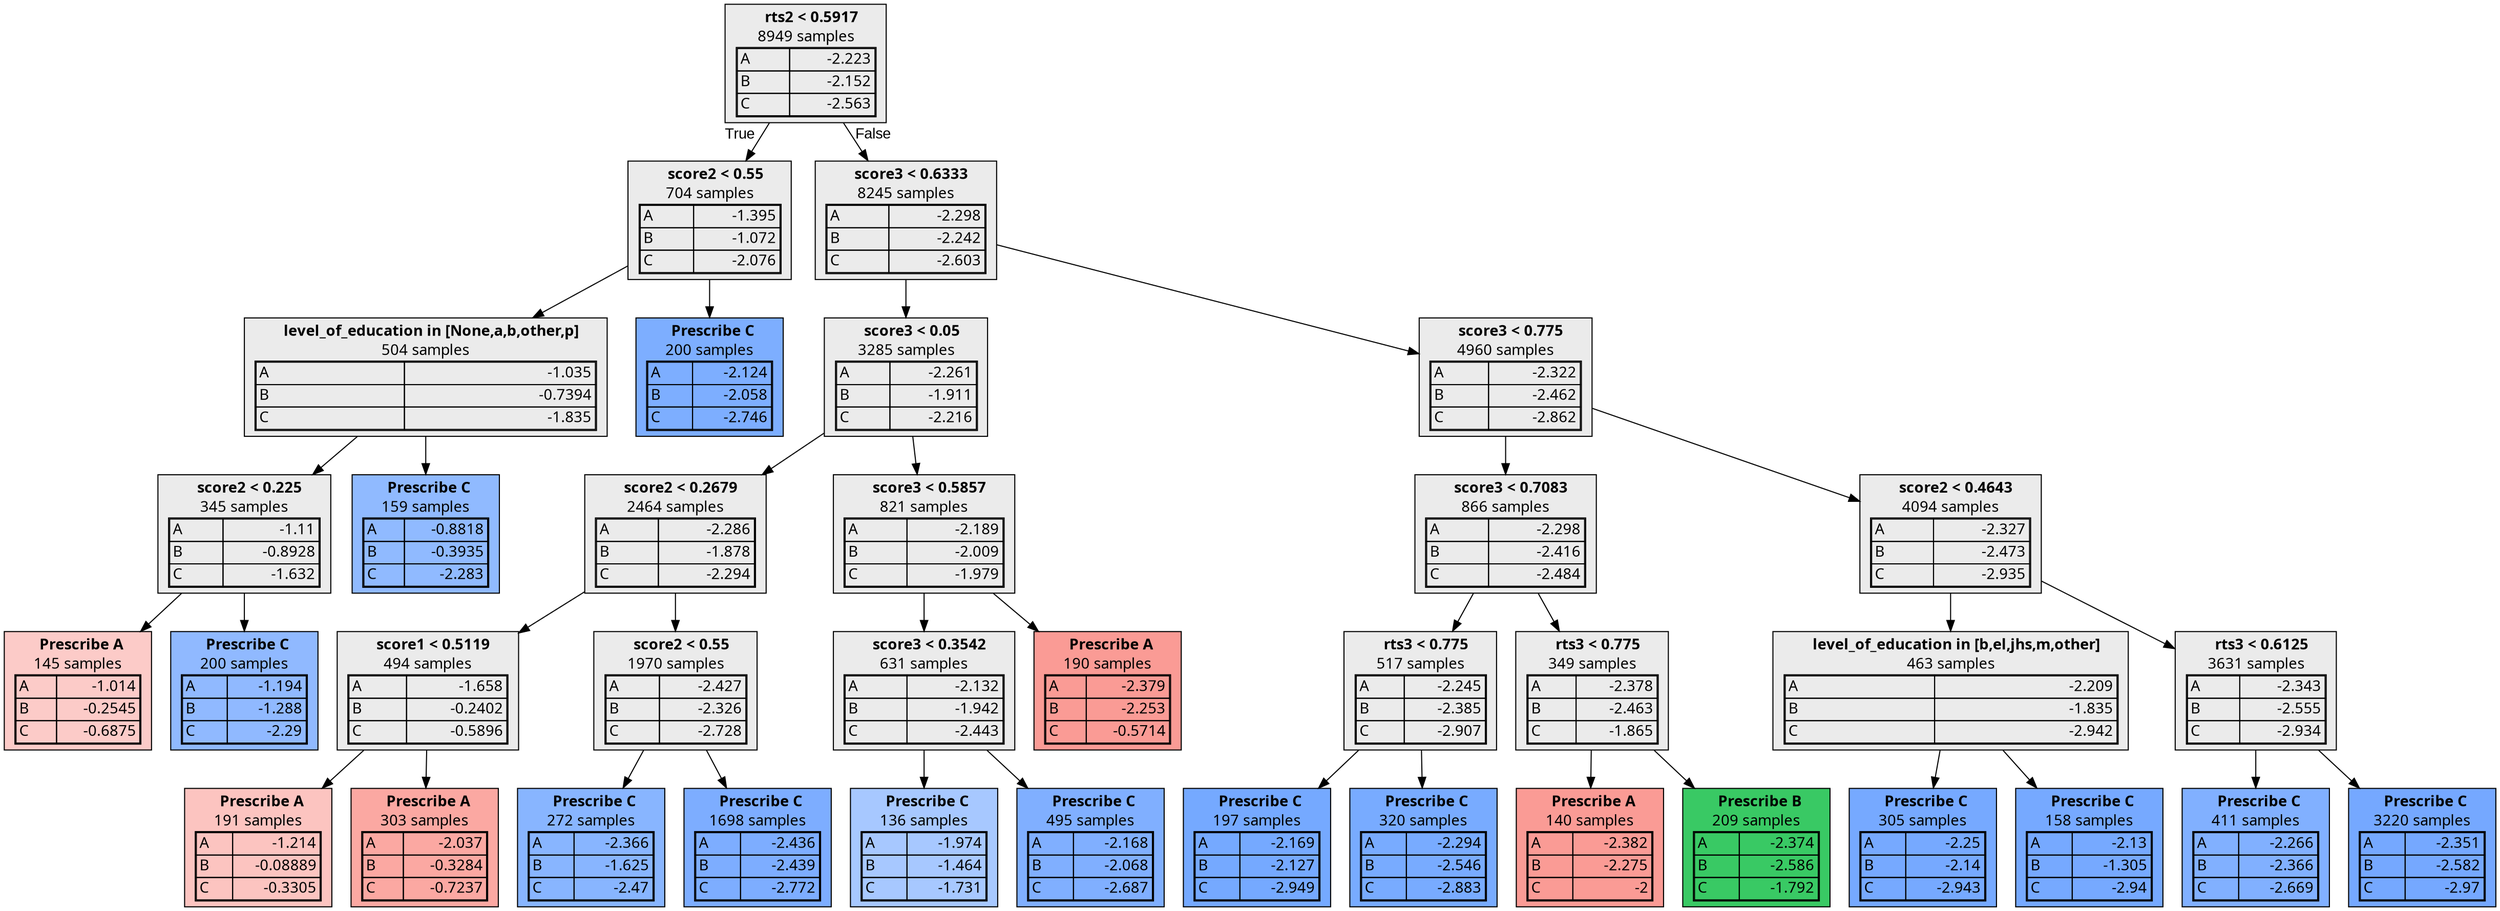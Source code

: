 digraph {
    1 [label=<  <TABLE BORDER="0" CELLPADDING="0">
      <TR>
    <TD>
      <B> rts2 &lt; 0.5917</B>
    </TD>
  </TR>

    <TR>
      <TD>8949 samples</TD>
    </TR>
    <TR>
  <TD>
    <TABLE CELLSPACING="0">
      
        <TR >
    <TD ALIGN="LEFT">A</TD>
    <TD ALIGN="RIGHT">-2.223</TD>
  </TR>
  <TR >
    <TD ALIGN="LEFT">B</TD>
    <TD ALIGN="RIGHT">-2.152</TD>
  </TR>
  <TR class="highlighted">
    <TD ALIGN="LEFT">C</TD>
    <TD ALIGN="RIGHT">-2.563</TD>
  </TR>

    </TABLE>
  </TD>
</TR>

  </TABLE>
>,fillcolor="#EBEBEB",shape=box,fontname="bold arial",style="filled"];
    1 -> 2 [labeldistance=2.5, labelangle=45, headlabel="True",fontname="arial"];
    1 -> 9 [labeldistance=2.5, labelangle=-45, headlabel="False",fontname="arial"];
    2 [label=<  <TABLE BORDER="0" CELLPADDING="0">
      <TR>
    <TD>
      <B> score2 &lt; 0.55</B>
    </TD>
  </TR>

    <TR>
      <TD>704 samples</TD>
    </TR>
    <TR>
  <TD>
    <TABLE CELLSPACING="0">
      
        <TR >
    <TD ALIGN="LEFT">A</TD>
    <TD ALIGN="RIGHT">-1.395</TD>
  </TR>
  <TR >
    <TD ALIGN="LEFT">B</TD>
    <TD ALIGN="RIGHT">-1.072</TD>
  </TR>
  <TR class="highlighted">
    <TD ALIGN="LEFT">C</TD>
    <TD ALIGN="RIGHT">-2.076</TD>
  </TR>

    </TABLE>
  </TD>
</TR>

  </TABLE>
>,fillcolor="#EBEBEB",shape=box,fontname="bold arial",style="filled"];
    2 -> 3;
    2 -> 8;
    3 [label=<  <TABLE BORDER="0" CELLPADDING="0">
      <TR>
    <TD>
      <B> level_of_education in [None,a,b,other,p]</B>
    </TD>
  </TR>

    <TR>
      <TD>504 samples</TD>
    </TR>
    <TR>
  <TD>
    <TABLE CELLSPACING="0">
      
        <TR >
    <TD ALIGN="LEFT">A</TD>
    <TD ALIGN="RIGHT">-1.035</TD>
  </TR>
  <TR >
    <TD ALIGN="LEFT">B</TD>
    <TD ALIGN="RIGHT">-0.7394</TD>
  </TR>
  <TR class="highlighted">
    <TD ALIGN="LEFT">C</TD>
    <TD ALIGN="RIGHT">-1.835</TD>
  </TR>

    </TABLE>
  </TD>
</TR>

  </TABLE>
>,fillcolor="#EBEBEB",shape=box,fontname="bold arial",style="filled"];
    3 -> 4;
    3 -> 7;
    4 [label=<  <TABLE BORDER="0" CELLPADDING="0">
      <TR>
    <TD>
      <B> score2 &lt; 0.225</B>
    </TD>
  </TR>

    <TR>
      <TD>345 samples</TD>
    </TR>
    <TR>
  <TD>
    <TABLE CELLSPACING="0">
      
        <TR >
    <TD ALIGN="LEFT">A</TD>
    <TD ALIGN="RIGHT">-1.11</TD>
  </TR>
  <TR >
    <TD ALIGN="LEFT">B</TD>
    <TD ALIGN="RIGHT">-0.8928</TD>
  </TR>
  <TR class="highlighted">
    <TD ALIGN="LEFT">C</TD>
    <TD ALIGN="RIGHT">-1.632</TD>
  </TR>

    </TABLE>
  </TD>
</TR>

  </TABLE>
>,fillcolor="#EBEBEB",shape=box,fontname="bold arial",style="filled"];
    4 -> 5;
    4 -> 6;
    5 [label=<  <TABLE BORDER="0" CELLPADDING="0">
      <TR>
    <TD>
      <B>Prescribe A</B>
    </TD>
  </TR>

    <TR>
      <TD>145 samples</TD>
    </TR>
    <TR>
  <TD>
    <TABLE CELLSPACING="0">
      
        <TR class="highlighted">
    <TD ALIGN="LEFT">A</TD>
    <TD ALIGN="RIGHT">-1.014</TD>
  </TR>
  <TR >
    <TD ALIGN="LEFT">B</TD>
    <TD ALIGN="RIGHT">-0.2545</TD>
  </TR>
  <TR >
    <TD ALIGN="LEFT">C</TD>
    <TD ALIGN="RIGHT">-0.6875</TD>
  </TR>

    </TABLE>
  </TD>
</TR>

  </TABLE>
>,fillcolor="#F8766D60",shape=box,fontname="bold arial",style="filled",color=black];
    6 [label=<  <TABLE BORDER="0" CELLPADDING="0">
      <TR>
    <TD>
      <B>Prescribe C</B>
    </TD>
  </TR>

    <TR>
      <TD>200 samples</TD>
    </TR>
    <TR>
  <TD>
    <TABLE CELLSPACING="0">
      
        <TR >
    <TD ALIGN="LEFT">A</TD>
    <TD ALIGN="RIGHT">-1.194</TD>
  </TR>
  <TR >
    <TD ALIGN="LEFT">B</TD>
    <TD ALIGN="RIGHT">-1.288</TD>
  </TR>
  <TR class="highlighted">
    <TD ALIGN="LEFT">C</TD>
    <TD ALIGN="RIGHT">-2.29</TD>
  </TR>

    </TABLE>
  </TD>
</TR>

  </TABLE>
>,fillcolor="#619CFFb3",shape=box,fontname="bold arial",style="filled",color=black];
    7 [label=<  <TABLE BORDER="0" CELLPADDING="0">
      <TR>
    <TD>
      <B>Prescribe C</B>
    </TD>
  </TR>

    <TR>
      <TD>159 samples</TD>
    </TR>
    <TR>
  <TD>
    <TABLE CELLSPACING="0">
      
        <TR >
    <TD ALIGN="LEFT">A</TD>
    <TD ALIGN="RIGHT">-0.8818</TD>
  </TR>
  <TR >
    <TD ALIGN="LEFT">B</TD>
    <TD ALIGN="RIGHT">-0.3935</TD>
  </TR>
  <TR class="highlighted">
    <TD ALIGN="LEFT">C</TD>
    <TD ALIGN="RIGHT">-2.283</TD>
  </TR>

    </TABLE>
  </TD>
</TR>

  </TABLE>
>,fillcolor="#619CFFb2",shape=box,fontname="bold arial",style="filled",color=black];
    8 [label=<  <TABLE BORDER="0" CELLPADDING="0">
      <TR>
    <TD>
      <B>Prescribe C</B>
    </TD>
  </TR>

    <TR>
      <TD>200 samples</TD>
    </TR>
    <TR>
  <TD>
    <TABLE CELLSPACING="0">
      
        <TR >
    <TD ALIGN="LEFT">A</TD>
    <TD ALIGN="RIGHT">-2.124</TD>
  </TR>
  <TR >
    <TD ALIGN="LEFT">B</TD>
    <TD ALIGN="RIGHT">-2.058</TD>
  </TR>
  <TR class="highlighted">
    <TD ALIGN="LEFT">C</TD>
    <TD ALIGN="RIGHT">-2.746</TD>
  </TR>

    </TABLE>
  </TD>
</TR>

  </TABLE>
>,fillcolor="#619CFFd1",shape=box,fontname="bold arial",style="filled",color=black];
    9 [label=<  <TABLE BORDER="0" CELLPADDING="0">
      <TR>
    <TD>
      <B> score3 &lt; 0.6333</B>
    </TD>
  </TR>

    <TR>
      <TD>8245 samples</TD>
    </TR>
    <TR>
  <TD>
    <TABLE CELLSPACING="0">
      
        <TR >
    <TD ALIGN="LEFT">A</TD>
    <TD ALIGN="RIGHT">-2.298</TD>
  </TR>
  <TR >
    <TD ALIGN="LEFT">B</TD>
    <TD ALIGN="RIGHT">-2.242</TD>
  </TR>
  <TR class="highlighted">
    <TD ALIGN="LEFT">C</TD>
    <TD ALIGN="RIGHT">-2.603</TD>
  </TR>

    </TABLE>
  </TD>
</TR>

  </TABLE>
>,fillcolor="#EBEBEB",shape=box,fontname="bold arial",style="filled"];
    9 -> 10;
    9 -> 23;
    10 [label=<  <TABLE BORDER="0" CELLPADDING="0">
      <TR>
    <TD>
      <B> score3 &lt; 0.05</B>
    </TD>
  </TR>

    <TR>
      <TD>3285 samples</TD>
    </TR>
    <TR>
  <TD>
    <TABLE CELLSPACING="0">
      
        <TR class="highlighted">
    <TD ALIGN="LEFT">A</TD>
    <TD ALIGN="RIGHT">-2.261</TD>
  </TR>
  <TR >
    <TD ALIGN="LEFT">B</TD>
    <TD ALIGN="RIGHT">-1.911</TD>
  </TR>
  <TR >
    <TD ALIGN="LEFT">C</TD>
    <TD ALIGN="RIGHT">-2.216</TD>
  </TR>

    </TABLE>
  </TD>
</TR>

  </TABLE>
>,fillcolor="#EBEBEB",shape=box,fontname="bold arial",style="filled"];
    10 -> 11;
    10 -> 18;
    11 [label=<  <TABLE BORDER="0" CELLPADDING="0">
      <TR>
    <TD>
      <B> score2 &lt; 0.2679</B>
    </TD>
  </TR>

    <TR>
      <TD>2464 samples</TD>
    </TR>
    <TR>
  <TD>
    <TABLE CELLSPACING="0">
      
        <TR >
    <TD ALIGN="LEFT">A</TD>
    <TD ALIGN="RIGHT">-2.286</TD>
  </TR>
  <TR >
    <TD ALIGN="LEFT">B</TD>
    <TD ALIGN="RIGHT">-1.878</TD>
  </TR>
  <TR class="highlighted">
    <TD ALIGN="LEFT">C</TD>
    <TD ALIGN="RIGHT">-2.294</TD>
  </TR>

    </TABLE>
  </TD>
</TR>

  </TABLE>
>,fillcolor="#EBEBEB",shape=box,fontname="bold arial",style="filled"];
    11 -> 12;
    11 -> 15;
    12 [label=<  <TABLE BORDER="0" CELLPADDING="0">
      <TR>
    <TD>
      <B> score1 &lt; 0.5119</B>
    </TD>
  </TR>

    <TR>
      <TD>494 samples</TD>
    </TR>
    <TR>
  <TD>
    <TABLE CELLSPACING="0">
      
        <TR class="highlighted">
    <TD ALIGN="LEFT">A</TD>
    <TD ALIGN="RIGHT">-1.658</TD>
  </TR>
  <TR >
    <TD ALIGN="LEFT">B</TD>
    <TD ALIGN="RIGHT">-0.2402</TD>
  </TR>
  <TR >
    <TD ALIGN="LEFT">C</TD>
    <TD ALIGN="RIGHT">-0.5896</TD>
  </TR>

    </TABLE>
  </TD>
</TR>

  </TABLE>
>,fillcolor="#EBEBEB",shape=box,fontname="bold arial",style="filled"];
    12 -> 13;
    12 -> 14;
    13 [label=<  <TABLE BORDER="0" CELLPADDING="0">
      <TR>
    <TD>
      <B>Prescribe A</B>
    </TD>
  </TR>

    <TR>
      <TD>191 samples</TD>
    </TR>
    <TR>
  <TD>
    <TABLE CELLSPACING="0">
      
        <TR class="highlighted">
    <TD ALIGN="LEFT">A</TD>
    <TD ALIGN="RIGHT">-1.214</TD>
  </TR>
  <TR >
    <TD ALIGN="LEFT">B</TD>
    <TD ALIGN="RIGHT">-0.08889</TD>
  </TR>
  <TR >
    <TD ALIGN="LEFT">C</TD>
    <TD ALIGN="RIGHT">-0.3305</TD>
  </TR>

    </TABLE>
  </TD>
</TR>

  </TABLE>
>,fillcolor="#F8766D6d",shape=box,fontname="bold arial",style="filled",color=black];
    14 [label=<  <TABLE BORDER="0" CELLPADDING="0">
      <TR>
    <TD>
      <B>Prescribe A</B>
    </TD>
  </TR>

    <TR>
      <TD>303 samples</TD>
    </TR>
    <TR>
  <TD>
    <TABLE CELLSPACING="0">
      
        <TR class="highlighted">
    <TD ALIGN="LEFT">A</TD>
    <TD ALIGN="RIGHT">-2.037</TD>
  </TR>
  <TR >
    <TD ALIGN="LEFT">B</TD>
    <TD ALIGN="RIGHT">-0.3284</TD>
  </TR>
  <TR >
    <TD ALIGN="LEFT">C</TD>
    <TD ALIGN="RIGHT">-0.7237</TD>
  </TR>

    </TABLE>
  </TD>
</TR>

  </TABLE>
>,fillcolor="#F8766Da2",shape=box,fontname="bold arial",style="filled",color=black];
    15 [label=<  <TABLE BORDER="0" CELLPADDING="0">
      <TR>
    <TD>
      <B> score2 &lt; 0.55</B>
    </TD>
  </TR>

    <TR>
      <TD>1970 samples</TD>
    </TR>
    <TR>
  <TD>
    <TABLE CELLSPACING="0">
      
        <TR >
    <TD ALIGN="LEFT">A</TD>
    <TD ALIGN="RIGHT">-2.427</TD>
  </TR>
  <TR >
    <TD ALIGN="LEFT">B</TD>
    <TD ALIGN="RIGHT">-2.326</TD>
  </TR>
  <TR class="highlighted">
    <TD ALIGN="LEFT">C</TD>
    <TD ALIGN="RIGHT">-2.728</TD>
  </TR>

    </TABLE>
  </TD>
</TR>

  </TABLE>
>,fillcolor="#EBEBEB",shape=box,fontname="bold arial",style="filled"];
    15 -> 16;
    15 -> 17;
    16 [label=<  <TABLE BORDER="0" CELLPADDING="0">
      <TR>
    <TD>
      <B>Prescribe C</B>
    </TD>
  </TR>

    <TR>
      <TD>272 samples</TD>
    </TR>
    <TR>
  <TD>
    <TABLE CELLSPACING="0">
      
        <TR >
    <TD ALIGN="LEFT">A</TD>
    <TD ALIGN="RIGHT">-2.366</TD>
  </TR>
  <TR >
    <TD ALIGN="LEFT">B</TD>
    <TD ALIGN="RIGHT">-1.625</TD>
  </TR>
  <TR class="highlighted">
    <TD ALIGN="LEFT">C</TD>
    <TD ALIGN="RIGHT">-2.47</TD>
  </TR>

    </TABLE>
  </TD>
</TR>

  </TABLE>
>,fillcolor="#619CFFbf",shape=box,fontname="bold arial",style="filled",color=black];
    17 [label=<  <TABLE BORDER="0" CELLPADDING="0">
      <TR>
    <TD>
      <B>Prescribe C</B>
    </TD>
  </TR>

    <TR>
      <TD>1698 samples</TD>
    </TR>
    <TR>
  <TD>
    <TABLE CELLSPACING="0">
      
        <TR >
    <TD ALIGN="LEFT">A</TD>
    <TD ALIGN="RIGHT">-2.436</TD>
  </TR>
  <TR >
    <TD ALIGN="LEFT">B</TD>
    <TD ALIGN="RIGHT">-2.439</TD>
  </TR>
  <TR class="highlighted">
    <TD ALIGN="LEFT">C</TD>
    <TD ALIGN="RIGHT">-2.772</TD>
  </TR>

    </TABLE>
  </TD>
</TR>

  </TABLE>
>,fillcolor="#619CFFd2",shape=box,fontname="bold arial",style="filled",color=black];
    18 [label=<  <TABLE BORDER="0" CELLPADDING="0">
      <TR>
    <TD>
      <B> score3 &lt; 0.5857</B>
    </TD>
  </TR>

    <TR>
      <TD>821 samples</TD>
    </TR>
    <TR>
  <TD>
    <TABLE CELLSPACING="0">
      
        <TR class="highlighted">
    <TD ALIGN="LEFT">A</TD>
    <TD ALIGN="RIGHT">-2.189</TD>
  </TR>
  <TR >
    <TD ALIGN="LEFT">B</TD>
    <TD ALIGN="RIGHT">-2.009</TD>
  </TR>
  <TR >
    <TD ALIGN="LEFT">C</TD>
    <TD ALIGN="RIGHT">-1.979</TD>
  </TR>

    </TABLE>
  </TD>
</TR>

  </TABLE>
>,fillcolor="#EBEBEB",shape=box,fontname="bold arial",style="filled"];
    18 -> 19;
    18 -> 22;
    19 [label=<  <TABLE BORDER="0" CELLPADDING="0">
      <TR>
    <TD>
      <B> score3 &lt; 0.3542</B>
    </TD>
  </TR>

    <TR>
      <TD>631 samples</TD>
    </TR>
    <TR>
  <TD>
    <TABLE CELLSPACING="0">
      
        <TR >
    <TD ALIGN="LEFT">A</TD>
    <TD ALIGN="RIGHT">-2.132</TD>
  </TR>
  <TR >
    <TD ALIGN="LEFT">B</TD>
    <TD ALIGN="RIGHT">-1.942</TD>
  </TR>
  <TR class="highlighted">
    <TD ALIGN="LEFT">C</TD>
    <TD ALIGN="RIGHT">-2.443</TD>
  </TR>

    </TABLE>
  </TD>
</TR>

  </TABLE>
>,fillcolor="#EBEBEB",shape=box,fontname="bold arial",style="filled"];
    19 -> 20;
    19 -> 21;
    20 [label=<  <TABLE BORDER="0" CELLPADDING="0">
      <TR>
    <TD>
      <B>Prescribe C</B>
    </TD>
  </TR>

    <TR>
      <TD>136 samples</TD>
    </TR>
    <TR>
  <TD>
    <TABLE CELLSPACING="0">
      
        <TR >
    <TD ALIGN="LEFT">A</TD>
    <TD ALIGN="RIGHT">-1.974</TD>
  </TR>
  <TR >
    <TD ALIGN="LEFT">B</TD>
    <TD ALIGN="RIGHT">-1.464</TD>
  </TR>
  <TR class="highlighted">
    <TD ALIGN="LEFT">C</TD>
    <TD ALIGN="RIGHT">-1.731</TD>
  </TR>

    </TABLE>
  </TD>
</TR>

  </TABLE>
>,fillcolor="#619CFF8e",shape=box,fontname="bold arial",style="filled",color=black];
    21 [label=<  <TABLE BORDER="0" CELLPADDING="0">
      <TR>
    <TD>
      <B>Prescribe C</B>
    </TD>
  </TR>

    <TR>
      <TD>495 samples</TD>
    </TR>
    <TR>
  <TD>
    <TABLE CELLSPACING="0">
      
        <TR >
    <TD ALIGN="LEFT">A</TD>
    <TD ALIGN="RIGHT">-2.168</TD>
  </TR>
  <TR >
    <TD ALIGN="LEFT">B</TD>
    <TD ALIGN="RIGHT">-2.068</TD>
  </TR>
  <TR class="highlighted">
    <TD ALIGN="LEFT">C</TD>
    <TD ALIGN="RIGHT">-2.687</TD>
  </TR>

    </TABLE>
  </TD>
</TR>

  </TABLE>
>,fillcolor="#619CFFcd",shape=box,fontname="bold arial",style="filled",color=black];
    22 [label=<  <TABLE BORDER="0" CELLPADDING="0">
      <TR>
    <TD>
      <B>Prescribe A</B>
    </TD>
  </TR>

    <TR>
      <TD>190 samples</TD>
    </TR>
    <TR>
  <TD>
    <TABLE CELLSPACING="0">
      
        <TR class="highlighted">
    <TD ALIGN="LEFT">A</TD>
    <TD ALIGN="RIGHT">-2.379</TD>
  </TR>
  <TR >
    <TD ALIGN="LEFT">B</TD>
    <TD ALIGN="RIGHT">-2.253</TD>
  </TR>
  <TR >
    <TD ALIGN="LEFT">C</TD>
    <TD ALIGN="RIGHT">-0.5714</TD>
  </TR>

    </TABLE>
  </TD>
</TR>

  </TABLE>
>,fillcolor="#F8766Db9",shape=box,fontname="bold arial",style="filled",color=black];
    23 [label=<  <TABLE BORDER="0" CELLPADDING="0">
      <TR>
    <TD>
      <B> score3 &lt; 0.775</B>
    </TD>
  </TR>

    <TR>
      <TD>4960 samples</TD>
    </TR>
    <TR>
  <TD>
    <TABLE CELLSPACING="0">
      
        <TR >
    <TD ALIGN="LEFT">A</TD>
    <TD ALIGN="RIGHT">-2.322</TD>
  </TR>
  <TR >
    <TD ALIGN="LEFT">B</TD>
    <TD ALIGN="RIGHT">-2.462</TD>
  </TR>
  <TR class="highlighted">
    <TD ALIGN="LEFT">C</TD>
    <TD ALIGN="RIGHT">-2.862</TD>
  </TR>

    </TABLE>
  </TD>
</TR>

  </TABLE>
>,fillcolor="#EBEBEB",shape=box,fontname="bold arial",style="filled"];
    23 -> 24;
    23 -> 31;
    24 [label=<  <TABLE BORDER="0" CELLPADDING="0">
      <TR>
    <TD>
      <B> score3 &lt; 0.7083</B>
    </TD>
  </TR>

    <TR>
      <TD>866 samples</TD>
    </TR>
    <TR>
  <TD>
    <TABLE CELLSPACING="0">
      
        <TR >
    <TD ALIGN="LEFT">A</TD>
    <TD ALIGN="RIGHT">-2.298</TD>
  </TR>
  <TR >
    <TD ALIGN="LEFT">B</TD>
    <TD ALIGN="RIGHT">-2.416</TD>
  </TR>
  <TR class="highlighted">
    <TD ALIGN="LEFT">C</TD>
    <TD ALIGN="RIGHT">-2.484</TD>
  </TR>

    </TABLE>
  </TD>
</TR>

  </TABLE>
>,fillcolor="#EBEBEB",shape=box,fontname="bold arial",style="filled"];
    24 -> 25;
    24 -> 28;
    25 [label=<  <TABLE BORDER="0" CELLPADDING="0">
      <TR>
    <TD>
      <B> rts3 &lt; 0.775</B>
    </TD>
  </TR>

    <TR>
      <TD>517 samples</TD>
    </TR>
    <TR>
  <TD>
    <TABLE CELLSPACING="0">
      
        <TR >
    <TD ALIGN="LEFT">A</TD>
    <TD ALIGN="RIGHT">-2.245</TD>
  </TR>
  <TR >
    <TD ALIGN="LEFT">B</TD>
    <TD ALIGN="RIGHT">-2.385</TD>
  </TR>
  <TR class="highlighted">
    <TD ALIGN="LEFT">C</TD>
    <TD ALIGN="RIGHT">-2.907</TD>
  </TR>

    </TABLE>
  </TD>
</TR>

  </TABLE>
>,fillcolor="#EBEBEB",shape=box,fontname="bold arial",style="filled"];
    25 -> 26;
    25 -> 27;
    26 [label=<  <TABLE BORDER="0" CELLPADDING="0">
      <TR>
    <TD>
      <B>Prescribe C</B>
    </TD>
  </TR>

    <TR>
      <TD>197 samples</TD>
    </TR>
    <TR>
  <TD>
    <TABLE CELLSPACING="0">
      
        <TR >
    <TD ALIGN="LEFT">A</TD>
    <TD ALIGN="RIGHT">-2.169</TD>
  </TR>
  <TR >
    <TD ALIGN="LEFT">B</TD>
    <TD ALIGN="RIGHT">-2.127</TD>
  </TR>
  <TR class="highlighted">
    <TD ALIGN="LEFT">C</TD>
    <TD ALIGN="RIGHT">-2.949</TD>
  </TR>

    </TABLE>
  </TD>
</TR>

  </TABLE>
>,fillcolor="#619CFFde",shape=box,fontname="bold arial",style="filled",color=black];
    27 [label=<  <TABLE BORDER="0" CELLPADDING="0">
      <TR>
    <TD>
      <B>Prescribe C</B>
    </TD>
  </TR>

    <TR>
      <TD>320 samples</TD>
    </TR>
    <TR>
  <TD>
    <TABLE CELLSPACING="0">
      
        <TR >
    <TD ALIGN="LEFT">A</TD>
    <TD ALIGN="RIGHT">-2.294</TD>
  </TR>
  <TR >
    <TD ALIGN="LEFT">B</TD>
    <TD ALIGN="RIGHT">-2.546</TD>
  </TR>
  <TR class="highlighted">
    <TD ALIGN="LEFT">C</TD>
    <TD ALIGN="RIGHT">-2.883</TD>
  </TR>

    </TABLE>
  </TD>
</TR>

  </TABLE>
>,fillcolor="#619CFFd9",shape=box,fontname="bold arial",style="filled",color=black];
    28 [label=<  <TABLE BORDER="0" CELLPADDING="0">
      <TR>
    <TD>
      <B> rts3 &lt; 0.775</B>
    </TD>
  </TR>

    <TR>
      <TD>349 samples</TD>
    </TR>
    <TR>
  <TD>
    <TABLE CELLSPACING="0">
      
        <TR >
    <TD ALIGN="LEFT">A</TD>
    <TD ALIGN="RIGHT">-2.378</TD>
  </TR>
  <TR class="highlighted">
    <TD ALIGN="LEFT">B</TD>
    <TD ALIGN="RIGHT">-2.463</TD>
  </TR>
  <TR >
    <TD ALIGN="LEFT">C</TD>
    <TD ALIGN="RIGHT">-1.865</TD>
  </TR>

    </TABLE>
  </TD>
</TR>

  </TABLE>
>,fillcolor="#EBEBEB",shape=box,fontname="bold arial",style="filled"];
    28 -> 29;
    28 -> 30;
    29 [label=<  <TABLE BORDER="0" CELLPADDING="0">
      <TR>
    <TD>
      <B>Prescribe A</B>
    </TD>
  </TR>

    <TR>
      <TD>140 samples</TD>
    </TR>
    <TR>
  <TD>
    <TABLE CELLSPACING="0">
      
        <TR class="highlighted">
    <TD ALIGN="LEFT">A</TD>
    <TD ALIGN="RIGHT">-2.382</TD>
  </TR>
  <TR >
    <TD ALIGN="LEFT">B</TD>
    <TD ALIGN="RIGHT">-2.275</TD>
  </TR>
  <TR >
    <TD ALIGN="LEFT">C</TD>
    <TD ALIGN="RIGHT">-2</TD>
  </TR>

    </TABLE>
  </TD>
</TR>

  </TABLE>
>,fillcolor="#F8766Db9",shape=box,fontname="bold arial",style="filled",color=black];
    30 [label=<  <TABLE BORDER="0" CELLPADDING="0">
      <TR>
    <TD>
      <B>Prescribe B</B>
    </TD>
  </TR>

    <TR>
      <TD>209 samples</TD>
    </TR>
    <TR>
  <TD>
    <TABLE CELLSPACING="0">
      
        <TR >
    <TD ALIGN="LEFT">A</TD>
    <TD ALIGN="RIGHT">-2.374</TD>
  </TR>
  <TR class="highlighted">
    <TD ALIGN="LEFT">B</TD>
    <TD ALIGN="RIGHT">-2.586</TD>
  </TR>
  <TR >
    <TD ALIGN="LEFT">C</TD>
    <TD ALIGN="RIGHT">-1.792</TD>
  </TR>

    </TABLE>
  </TD>
</TR>

  </TABLE>
>,fillcolor="#00BA38c6",shape=box,fontname="bold arial",style="filled",color=black];
    31 [label=<  <TABLE BORDER="0" CELLPADDING="0">
      <TR>
    <TD>
      <B> score2 &lt; 0.4643</B>
    </TD>
  </TR>

    <TR>
      <TD>4094 samples</TD>
    </TR>
    <TR>
  <TD>
    <TABLE CELLSPACING="0">
      
        <TR >
    <TD ALIGN="LEFT">A</TD>
    <TD ALIGN="RIGHT">-2.327</TD>
  </TR>
  <TR >
    <TD ALIGN="LEFT">B</TD>
    <TD ALIGN="RIGHT">-2.473</TD>
  </TR>
  <TR class="highlighted">
    <TD ALIGN="LEFT">C</TD>
    <TD ALIGN="RIGHT">-2.935</TD>
  </TR>

    </TABLE>
  </TD>
</TR>

  </TABLE>
>,fillcolor="#EBEBEB",shape=box,fontname="bold arial",style="filled"];
    31 -> 32;
    31 -> 35;
    32 [label=<  <TABLE BORDER="0" CELLPADDING="0">
      <TR>
    <TD>
      <B> level_of_education in [b,el,jhs,m,other]</B>
    </TD>
  </TR>

    <TR>
      <TD>463 samples</TD>
    </TR>
    <TR>
  <TD>
    <TABLE CELLSPACING="0">
      
        <TR >
    <TD ALIGN="LEFT">A</TD>
    <TD ALIGN="RIGHT">-2.209</TD>
  </TR>
  <TR >
    <TD ALIGN="LEFT">B</TD>
    <TD ALIGN="RIGHT">-1.835</TD>
  </TR>
  <TR class="highlighted">
    <TD ALIGN="LEFT">C</TD>
    <TD ALIGN="RIGHT">-2.942</TD>
  </TR>

    </TABLE>
  </TD>
</TR>

  </TABLE>
>,fillcolor="#EBEBEB",shape=box,fontname="bold arial",style="filled"];
    32 -> 33;
    32 -> 34;
    33 [label=<  <TABLE BORDER="0" CELLPADDING="0">
      <TR>
    <TD>
      <B>Prescribe C</B>
    </TD>
  </TR>

    <TR>
      <TD>305 samples</TD>
    </TR>
    <TR>
  <TD>
    <TABLE CELLSPACING="0">
      
        <TR >
    <TD ALIGN="LEFT">A</TD>
    <TD ALIGN="RIGHT">-2.25</TD>
  </TR>
  <TR >
    <TD ALIGN="LEFT">B</TD>
    <TD ALIGN="RIGHT">-2.14</TD>
  </TR>
  <TR class="highlighted">
    <TD ALIGN="LEFT">C</TD>
    <TD ALIGN="RIGHT">-2.943</TD>
  </TR>

    </TABLE>
  </TD>
</TR>

  </TABLE>
>,fillcolor="#619CFFdd",shape=box,fontname="bold arial",style="filled",color=black];
    34 [label=<  <TABLE BORDER="0" CELLPADDING="0">
      <TR>
    <TD>
      <B>Prescribe C</B>
    </TD>
  </TR>

    <TR>
      <TD>158 samples</TD>
    </TR>
    <TR>
  <TD>
    <TABLE CELLSPACING="0">
      
        <TR >
    <TD ALIGN="LEFT">A</TD>
    <TD ALIGN="RIGHT">-2.13</TD>
  </TR>
  <TR >
    <TD ALIGN="LEFT">B</TD>
    <TD ALIGN="RIGHT">-1.305</TD>
  </TR>
  <TR class="highlighted">
    <TD ALIGN="LEFT">C</TD>
    <TD ALIGN="RIGHT">-2.94</TD>
  </TR>

    </TABLE>
  </TD>
</TR>

  </TABLE>
>,fillcolor="#619CFFdd",shape=box,fontname="bold arial",style="filled",color=black];
    35 [label=<  <TABLE BORDER="0" CELLPADDING="0">
      <TR>
    <TD>
      <B> rts3 &lt; 0.6125</B>
    </TD>
  </TR>

    <TR>
      <TD>3631 samples</TD>
    </TR>
    <TR>
  <TD>
    <TABLE CELLSPACING="0">
      
        <TR >
    <TD ALIGN="LEFT">A</TD>
    <TD ALIGN="RIGHT">-2.343</TD>
  </TR>
  <TR >
    <TD ALIGN="LEFT">B</TD>
    <TD ALIGN="RIGHT">-2.555</TD>
  </TR>
  <TR class="highlighted">
    <TD ALIGN="LEFT">C</TD>
    <TD ALIGN="RIGHT">-2.934</TD>
  </TR>

    </TABLE>
  </TD>
</TR>

  </TABLE>
>,fillcolor="#EBEBEB",shape=box,fontname="bold arial",style="filled"];
    35 -> 36;
    35 -> 37;
    36 [label=<  <TABLE BORDER="0" CELLPADDING="0">
      <TR>
    <TD>
      <B>Prescribe C</B>
    </TD>
  </TR>

    <TR>
      <TD>411 samples</TD>
    </TR>
    <TR>
  <TD>
    <TABLE CELLSPACING="0">
      
        <TR >
    <TD ALIGN="LEFT">A</TD>
    <TD ALIGN="RIGHT">-2.266</TD>
  </TR>
  <TR >
    <TD ALIGN="LEFT">B</TD>
    <TD ALIGN="RIGHT">-2.366</TD>
  </TR>
  <TR class="highlighted">
    <TD ALIGN="LEFT">C</TD>
    <TD ALIGN="RIGHT">-2.669</TD>
  </TR>

    </TABLE>
  </TD>
</TR>

  </TABLE>
>,fillcolor="#619CFFcb",shape=box,fontname="bold arial",style="filled",color=black];
    37 [label=<  <TABLE BORDER="0" CELLPADDING="0">
      <TR>
    <TD>
      <B>Prescribe C</B>
    </TD>
  </TR>

    <TR>
      <TD>3220 samples</TD>
    </TR>
    <TR>
  <TD>
    <TABLE CELLSPACING="0">
      
        <TR >
    <TD ALIGN="LEFT">A</TD>
    <TD ALIGN="RIGHT">-2.351</TD>
  </TR>
  <TR >
    <TD ALIGN="LEFT">B</TD>
    <TD ALIGN="RIGHT">-2.582</TD>
  </TR>
  <TR class="highlighted">
    <TD ALIGN="LEFT">C</TD>
    <TD ALIGN="RIGHT">-2.97</TD>
  </TR>

    </TABLE>
  </TD>
</TR>

  </TABLE>
>,fillcolor="#619CFFdf",shape=box,fontname="bold arial",style="filled",color=black];
}
